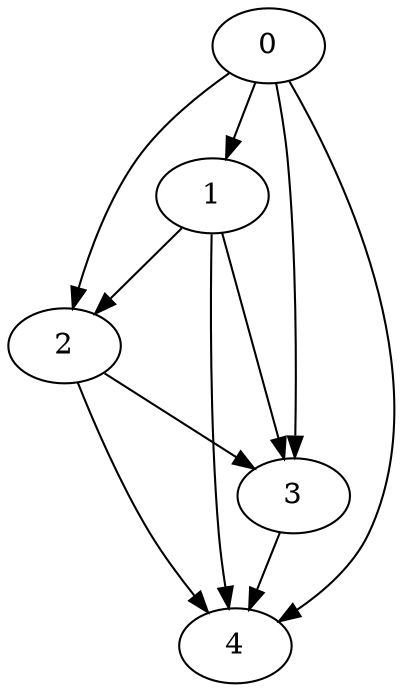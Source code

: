 digraph G {
    4   [Weight=4];
    1   [Weight=3];
    2   [Weight=5];
    3   [Weight=6];
    0   [Weight=7];
    0 -> 1  [Weight=1];
    2 -> 3  [Weight=1];
    1 -> 2  [Weight=3];
    3 -> 4  [Weight=4];
    0 -> 2  [Weight=9];
    0 -> 3  [Weight=4];
    0 -> 4  [Weight=1];
    1 -> 3  [Weight=3];
    1 -> 4  [Weight=9];
    2 -> 4  [Weight=2];
}